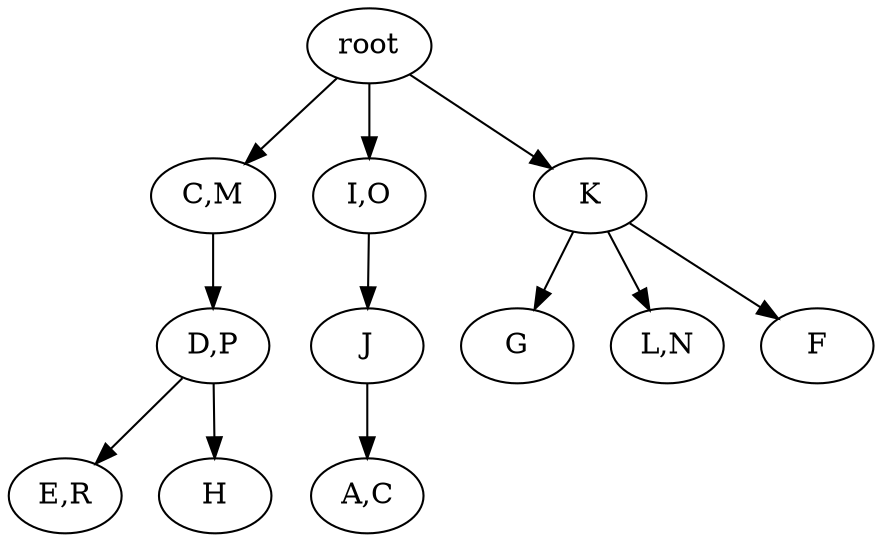strict digraph G {
	graph [name=G];
	0	 [label=root];
	1	 [label="C,M"];
	0 -> 1;
	2	 [label="I,O"];
	0 -> 2;
	3	 [label=K];
	0 -> 3;
	4	 [label="D,P"];
	1 -> 4;
	5	 [label=J];
	2 -> 5;
	6	 [label=G];
	3 -> 6;
	7	 [label="L,N"];
	3 -> 7;
	8	 [label=F];
	3 -> 8;
	9	 [label="E,R"];
	4 -> 9;
	10	 [label=H];
	4 -> 10;
	11	 [label="A,C"];
	5 -> 11;
}
